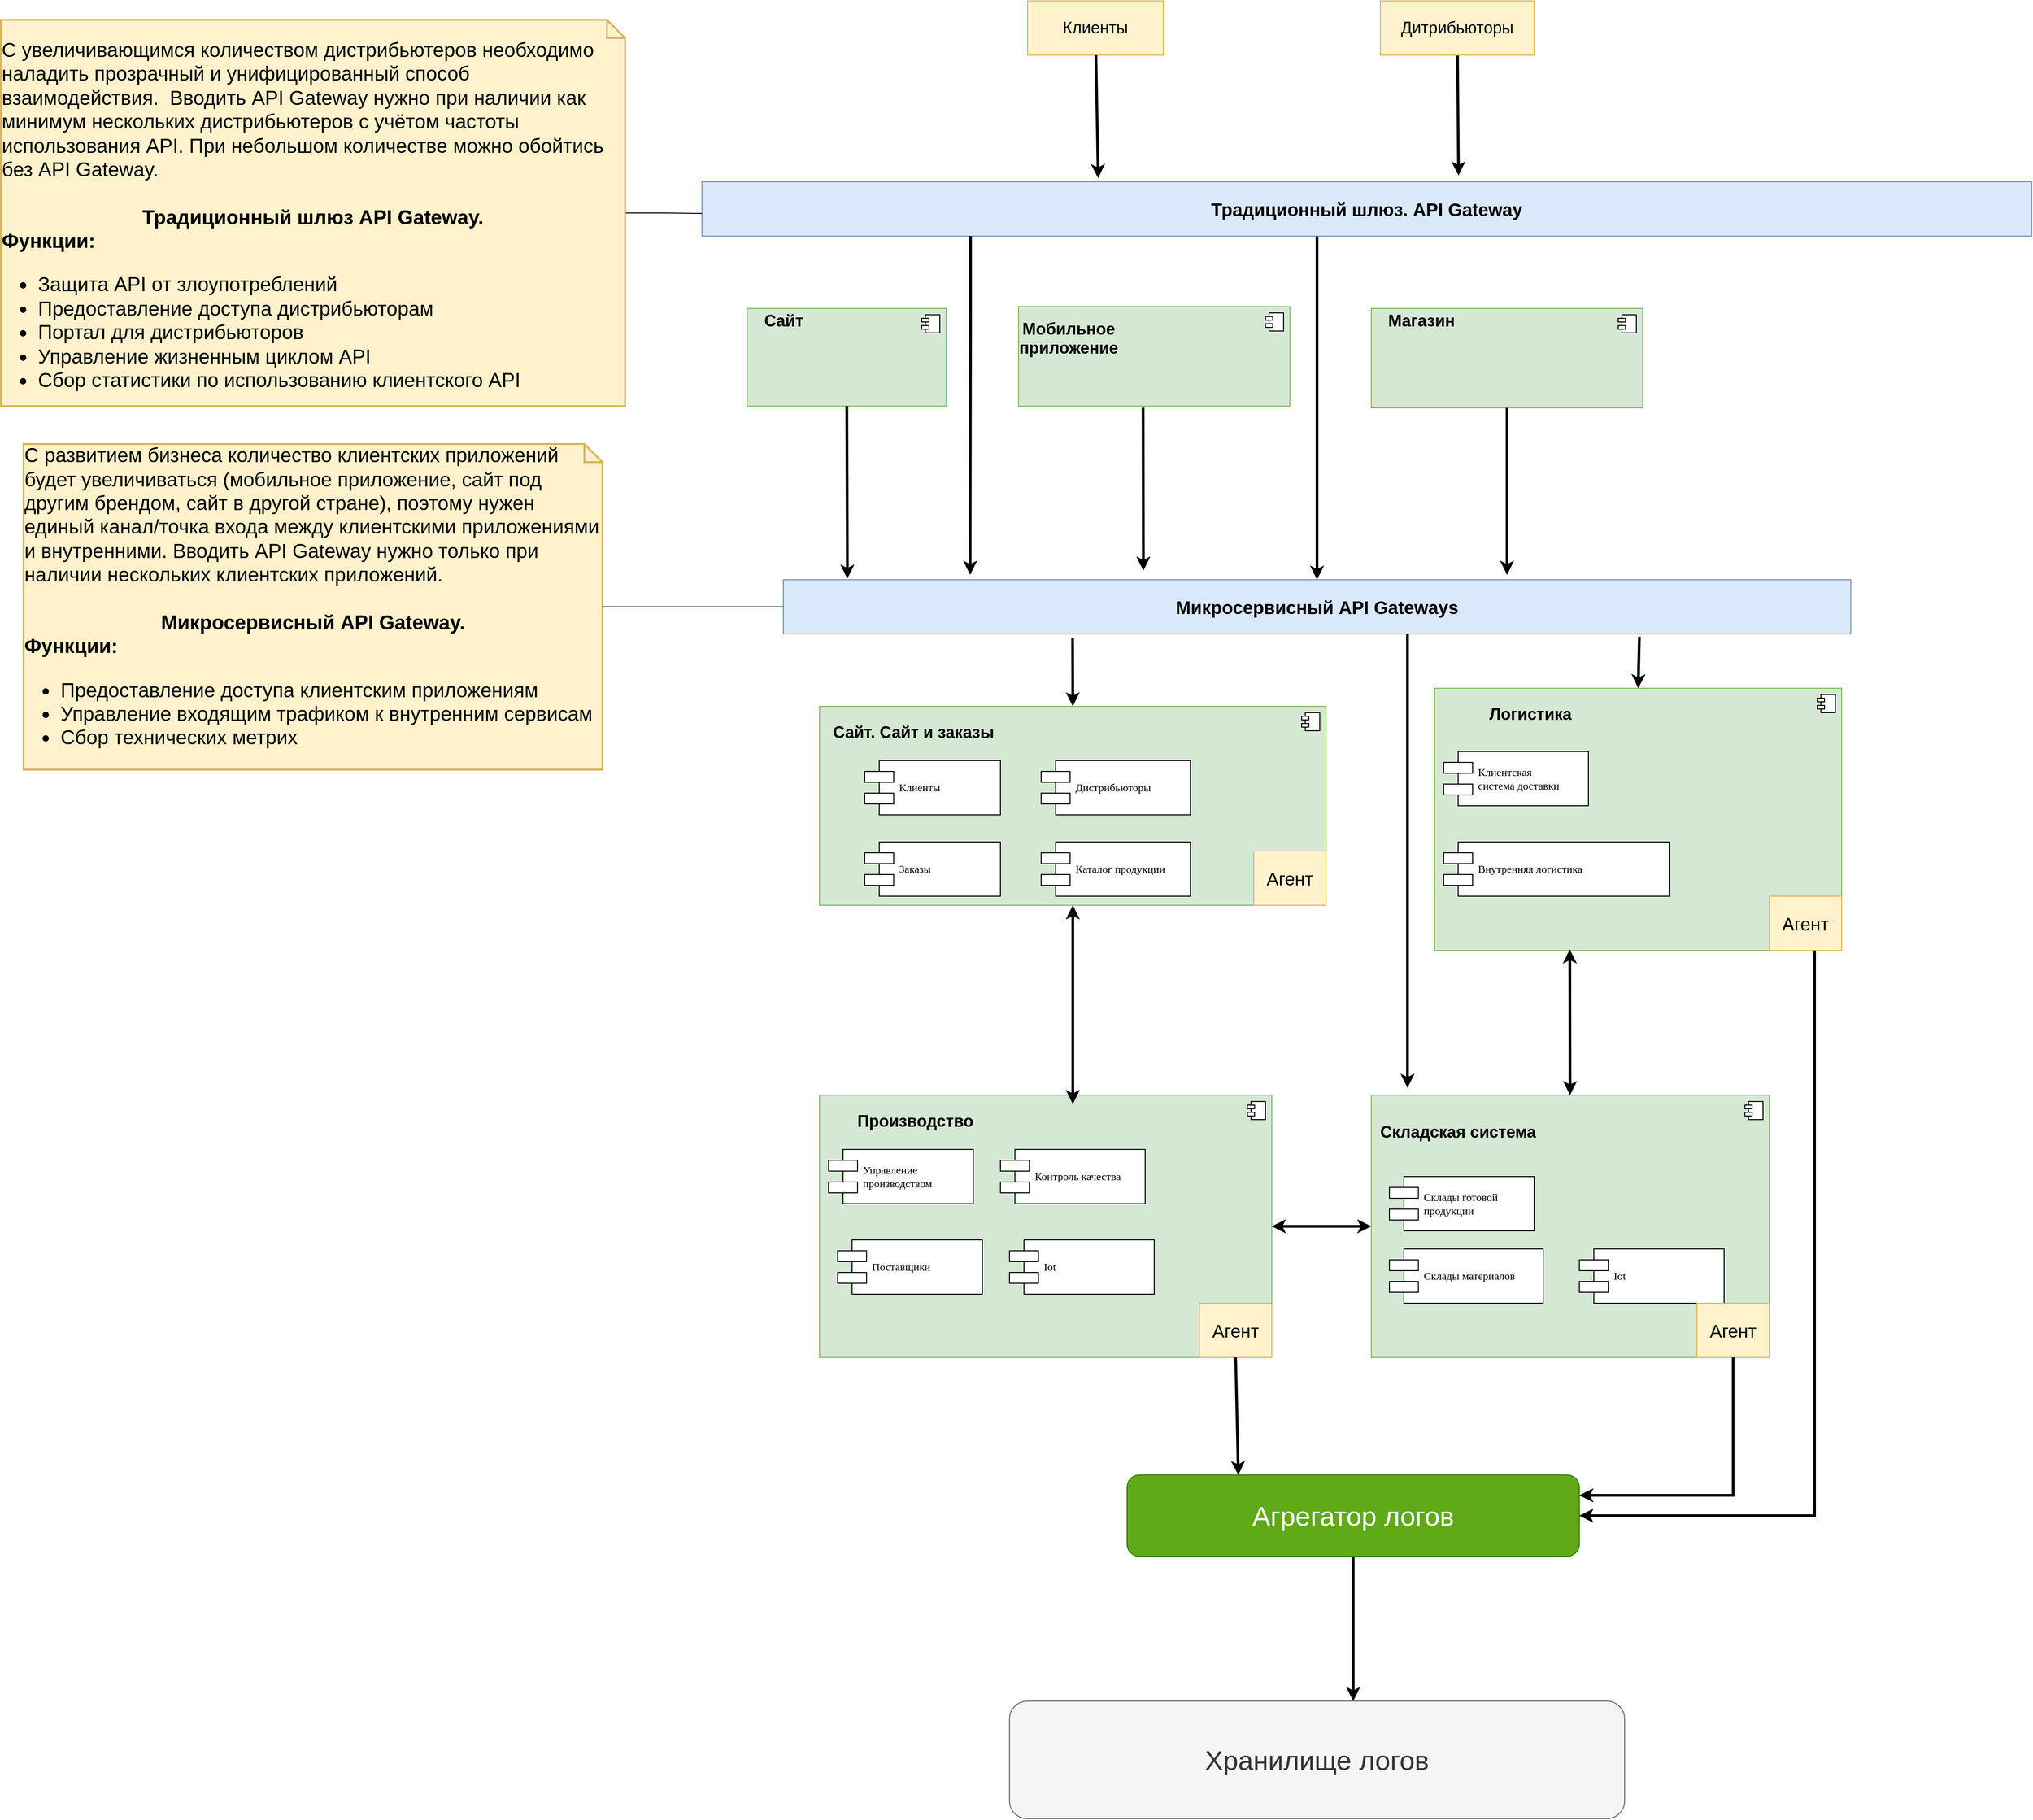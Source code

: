 <mxfile version="22.1.11" type="github">
  <diagram name="Page-1" id="5f0bae14-7c28-e335-631c-24af17079c00">
    <mxGraphModel dx="3968" dy="2410" grid="1" gridSize="10" guides="1" tooltips="1" connect="1" arrows="1" fold="1" page="1" pageScale="1" pageWidth="1100" pageHeight="850" background="none" math="0" shadow="0">
      <root>
        <mxCell id="0" />
        <mxCell id="1" parent="0" />
        <mxCell id="rUWtXKaS8bk8jJ0bzjvu-16" value="" style="group" parent="1" vertex="1" connectable="0">
          <mxGeometry x="-80" y="160" width="220" height="108" as="geometry" />
        </mxCell>
        <mxCell id="rUWtXKaS8bk8jJ0bzjvu-2" value="&lt;div style=&quot;font-size: 14px;&quot;&gt;&lt;div style=&quot;border-color: var(--border-color);&quot;&gt;&lt;br&gt;&lt;/div&gt;&lt;/div&gt;" style="html=1;dropTarget=0;whiteSpace=wrap;fillColor=#d5e8d4;strokeColor=#82b366;align=left;" parent="rUWtXKaS8bk8jJ0bzjvu-16" vertex="1">
          <mxGeometry width="220" height="108" as="geometry" />
        </mxCell>
        <mxCell id="rUWtXKaS8bk8jJ0bzjvu-3" value="" style="shape=module;jettyWidth=8;jettyHeight=4;" parent="rUWtXKaS8bk8jJ0bzjvu-2" vertex="1">
          <mxGeometry x="1" width="20" height="20" relative="1" as="geometry">
            <mxPoint x="-27" y="7" as="offset" />
          </mxGeometry>
        </mxCell>
        <mxCell id="rUWtXKaS8bk8jJ0bzjvu-14" value="&lt;font style=&quot;font-size: 18px;&quot;&gt;&lt;b&gt;Сайт&lt;/b&gt;&lt;/font&gt;" style="text;html=1;strokeColor=none;fillColor=none;align=center;verticalAlign=middle;whiteSpace=wrap;rounded=0;" parent="rUWtXKaS8bk8jJ0bzjvu-16" vertex="1">
          <mxGeometry x="3.1" y="4.698" width="75.472" height="18.782" as="geometry" />
        </mxCell>
        <mxCell id="rUWtXKaS8bk8jJ0bzjvu-28" value="&lt;font style=&quot;font-size: 18px;&quot;&gt;Клиенты&lt;/font&gt;" style="rounded=0;whiteSpace=wrap;html=1;fillColor=#fff2cc;strokeColor=#d6b656;" parent="1" vertex="1">
          <mxGeometry x="230" y="-180" width="150" height="60" as="geometry" />
        </mxCell>
        <mxCell id="rUWtXKaS8bk8jJ0bzjvu-67" style="rounded=0;orthogonalLoop=1;jettySize=auto;html=1;strokeWidth=3;entryX=0.569;entryY=-0.114;entryDx=0;entryDy=0;entryPerimeter=0;" parent="1" source="rUWtXKaS8bk8jJ0bzjvu-29" target="rUWtXKaS8bk8jJ0bzjvu-30" edge="1">
          <mxGeometry relative="1" as="geometry" />
        </mxCell>
        <mxCell id="rUWtXKaS8bk8jJ0bzjvu-29" value="&lt;font style=&quot;font-size: 18px;&quot;&gt;Дитрибьюторы&lt;/font&gt;" style="rounded=0;whiteSpace=wrap;html=1;fillColor=#fff2cc;strokeColor=#d6b656;" parent="1" vertex="1">
          <mxGeometry x="620" y="-180" width="170" height="60" as="geometry" />
        </mxCell>
        <mxCell id="G6GZBUxv1S8w3-nPyDNg-26" style="edgeStyle=orthogonalEdgeStyle;rounded=0;orthogonalLoop=1;jettySize=auto;html=1;strokeWidth=3;" parent="1" source="rUWtXKaS8bk8jJ0bzjvu-30" target="rUWtXKaS8bk8jJ0bzjvu-31" edge="1">
          <mxGeometry relative="1" as="geometry">
            <Array as="points">
              <mxPoint x="550" y="170" />
              <mxPoint x="550" y="170" />
            </Array>
          </mxGeometry>
        </mxCell>
        <mxCell id="rUWtXKaS8bk8jJ0bzjvu-30" value="&lt;font style=&quot;font-size: 20px;&quot;&gt;&lt;b&gt;Традиционный шлюз. API Gateway&lt;/b&gt;&lt;/font&gt;" style="rounded=0;whiteSpace=wrap;html=1;fillColor=#dae8fc;strokeColor=#6c8ebf;" parent="1" vertex="1">
          <mxGeometry x="-130" y="20" width="1470" height="60" as="geometry" />
        </mxCell>
        <mxCell id="rUWtXKaS8bk8jJ0bzjvu-73" style="rounded=0;orthogonalLoop=1;jettySize=auto;html=1;entryX=0.5;entryY=0;entryDx=0;entryDy=0;exitX=0.802;exitY=1.052;exitDx=0;exitDy=0;exitPerimeter=0;strokeWidth=3;" parent="1" source="rUWtXKaS8bk8jJ0bzjvu-31" target="rUWtXKaS8bk8jJ0bzjvu-7" edge="1">
          <mxGeometry relative="1" as="geometry">
            <mxPoint x="900" y="510" as="sourcePoint" />
          </mxGeometry>
        </mxCell>
        <mxCell id="G6GZBUxv1S8w3-nPyDNg-12" style="rounded=0;orthogonalLoop=1;jettySize=auto;html=1;exitX=0.271;exitY=1.076;exitDx=0;exitDy=0;exitPerimeter=0;strokeWidth=3;" parent="1" source="rUWtXKaS8bk8jJ0bzjvu-31" edge="1">
          <mxGeometry relative="1" as="geometry">
            <mxPoint x="280" y="600" as="targetPoint" />
          </mxGeometry>
        </mxCell>
        <mxCell id="rUWtXKaS8bk8jJ0bzjvu-31" value="&lt;font style=&quot;font-size: 20px;&quot;&gt;&lt;b&gt;Микросервисный API Gateways&lt;/b&gt;&lt;/font&gt;" style="rounded=0;whiteSpace=wrap;html=1;fillColor=#dae8fc;strokeColor=#6c8ebf;" parent="1" vertex="1">
          <mxGeometry x="-40" y="460" width="1180" height="60" as="geometry" />
        </mxCell>
        <mxCell id="rUWtXKaS8bk8jJ0bzjvu-50" value="" style="group" parent="1" vertex="1" connectable="0">
          <mxGeometry y="1030" width="500" height="290" as="geometry" />
        </mxCell>
        <mxCell id="rUWtXKaS8bk8jJ0bzjvu-5" value="" style="html=1;dropTarget=0;whiteSpace=wrap;fillColor=#d5e8d4;strokeColor=#82b366;align=left;" parent="rUWtXKaS8bk8jJ0bzjvu-50" vertex="1">
          <mxGeometry width="500" height="290" as="geometry" />
        </mxCell>
        <mxCell id="rUWtXKaS8bk8jJ0bzjvu-6" value="" style="shape=module;jettyWidth=8;jettyHeight=4;" parent="rUWtXKaS8bk8jJ0bzjvu-5" vertex="1">
          <mxGeometry x="1" width="20" height="20" relative="1" as="geometry">
            <mxPoint x="-27" y="7" as="offset" />
          </mxGeometry>
        </mxCell>
        <mxCell id="rUWtXKaS8bk8jJ0bzjvu-40" value="Управление &lt;br&gt;производством&amp;nbsp;" style="shape=component;align=left;spacingLeft=36;rounded=0;shadow=0;comic=0;labelBackgroundColor=none;strokeWidth=1;fontFamily=Verdana;fontSize=12;html=1;" parent="rUWtXKaS8bk8jJ0bzjvu-50" vertex="1">
          <mxGeometry x="10" y="60" width="160" height="60" as="geometry" />
        </mxCell>
        <mxCell id="rUWtXKaS8bk8jJ0bzjvu-41" value="Контроль качества" style="shape=component;align=left;spacingLeft=36;rounded=0;shadow=0;comic=0;labelBackgroundColor=none;strokeWidth=1;fontFamily=Verdana;fontSize=12;html=1;" parent="rUWtXKaS8bk8jJ0bzjvu-50" vertex="1">
          <mxGeometry x="200" y="60" width="160" height="60" as="geometry" />
        </mxCell>
        <mxCell id="rUWtXKaS8bk8jJ0bzjvu-42" value="Поставщики" style="shape=component;align=left;spacingLeft=36;rounded=0;shadow=0;comic=0;labelBackgroundColor=none;strokeWidth=1;fontFamily=Verdana;fontSize=12;html=1;" parent="rUWtXKaS8bk8jJ0bzjvu-50" vertex="1">
          <mxGeometry x="20" y="160" width="160" height="60" as="geometry" />
        </mxCell>
        <mxCell id="rUWtXKaS8bk8jJ0bzjvu-43" value="Iot" style="shape=component;align=left;spacingLeft=36;rounded=0;shadow=0;comic=0;labelBackgroundColor=none;strokeWidth=1;fontFamily=Verdana;fontSize=12;html=1;" parent="rUWtXKaS8bk8jJ0bzjvu-50" vertex="1">
          <mxGeometry x="210" y="160" width="160" height="60" as="geometry" />
        </mxCell>
        <mxCell id="rUWtXKaS8bk8jJ0bzjvu-49" value="&lt;span style=&quot;font-size: 18px;&quot;&gt;&lt;b&gt;Производство&lt;/b&gt;&lt;/span&gt;" style="text;html=1;strokeColor=none;fillColor=none;align=center;verticalAlign=middle;whiteSpace=wrap;rounded=0;" parent="rUWtXKaS8bk8jJ0bzjvu-50" vertex="1">
          <mxGeometry x="10" y="10" width="192.11" height="38.26" as="geometry" />
        </mxCell>
        <mxCell id="eMT-erZQnIFqKU0cxs2n-47" value="&lt;font style=&quot;font-size: 20px;&quot;&gt;Агент&lt;/font&gt;" style="rounded=0;whiteSpace=wrap;html=1;fillColor=#fff2cc;strokeColor=#d6b656;" vertex="1" parent="rUWtXKaS8bk8jJ0bzjvu-50">
          <mxGeometry x="420" y="230" width="80" height="60" as="geometry" />
        </mxCell>
        <mxCell id="rUWtXKaS8bk8jJ0bzjvu-55" value="" style="group" parent="1" vertex="1" connectable="0">
          <mxGeometry x="610" y="1030" width="440" height="290" as="geometry" />
        </mxCell>
        <mxCell id="rUWtXKaS8bk8jJ0bzjvu-9" value="&lt;div style=&quot;font-size: 14px;&quot;&gt;&lt;div style=&quot;border-color: var(--border-color);&quot;&gt;&lt;div style=&quot;border-color: var(--border-color);&quot;&gt;&lt;br&gt;&lt;/div&gt;&lt;/div&gt;&lt;/div&gt;" style="html=1;dropTarget=0;whiteSpace=wrap;fillColor=#d5e8d4;strokeColor=#82b366;align=left;" parent="rUWtXKaS8bk8jJ0bzjvu-55" vertex="1">
          <mxGeometry width="440" height="290" as="geometry" />
        </mxCell>
        <mxCell id="rUWtXKaS8bk8jJ0bzjvu-10" value="" style="shape=module;jettyWidth=8;jettyHeight=4;" parent="rUWtXKaS8bk8jJ0bzjvu-9" vertex="1">
          <mxGeometry x="1" width="20" height="20" relative="1" as="geometry">
            <mxPoint x="-27" y="7" as="offset" />
          </mxGeometry>
        </mxCell>
        <mxCell id="rUWtXKaS8bk8jJ0bzjvu-44" value="Склады готовой&amp;nbsp;&lt;br&gt;продукции" style="shape=component;align=left;spacingLeft=36;rounded=0;shadow=0;comic=0;labelBackgroundColor=none;strokeWidth=1;fontFamily=Verdana;fontSize=12;html=1;" parent="rUWtXKaS8bk8jJ0bzjvu-55" vertex="1">
          <mxGeometry x="20" y="90" width="160" height="60" as="geometry" />
        </mxCell>
        <mxCell id="rUWtXKaS8bk8jJ0bzjvu-46" value="&lt;font style=&quot;font-size: 18px;&quot;&gt;&lt;b&gt;Складская система&lt;/b&gt;&lt;/font&gt;" style="text;html=1;strokeColor=none;fillColor=none;align=center;verticalAlign=middle;whiteSpace=wrap;rounded=0;" parent="rUWtXKaS8bk8jJ0bzjvu-55" vertex="1">
          <mxGeometry y="21.74" width="192.11" height="38.26" as="geometry" />
        </mxCell>
        <mxCell id="rUWtXKaS8bk8jJ0bzjvu-47" value="Склады материалов" style="shape=component;align=left;spacingLeft=36;rounded=0;shadow=0;comic=0;labelBackgroundColor=none;strokeWidth=1;fontFamily=Verdana;fontSize=12;html=1;" parent="rUWtXKaS8bk8jJ0bzjvu-55" vertex="1">
          <mxGeometry x="20" y="170" width="170" height="60" as="geometry" />
        </mxCell>
        <mxCell id="rUWtXKaS8bk8jJ0bzjvu-51" value="Iot" style="shape=component;align=left;spacingLeft=36;rounded=0;shadow=0;comic=0;labelBackgroundColor=none;strokeWidth=1;fontFamily=Verdana;fontSize=12;html=1;" parent="rUWtXKaS8bk8jJ0bzjvu-55" vertex="1">
          <mxGeometry x="230" y="170" width="160" height="60" as="geometry" />
        </mxCell>
        <mxCell id="eMT-erZQnIFqKU0cxs2n-22" value="&lt;font style=&quot;font-size: 20px;&quot;&gt;Агент&lt;/font&gt;" style="rounded=0;whiteSpace=wrap;html=1;fillColor=#fff2cc;strokeColor=#d6b656;" vertex="1" parent="rUWtXKaS8bk8jJ0bzjvu-55">
          <mxGeometry x="360" y="230" width="80" height="60" as="geometry" />
        </mxCell>
        <mxCell id="rUWtXKaS8bk8jJ0bzjvu-56" value="" style="group" parent="1" vertex="1" connectable="0">
          <mxGeometry x="680" y="580" width="460" height="290" as="geometry" />
        </mxCell>
        <mxCell id="rUWtXKaS8bk8jJ0bzjvu-7" value="&lt;div style=&quot;font-size: 14px;&quot;&gt;&lt;div style=&quot;border-color: var(--border-color);&quot;&gt;&lt;div style=&quot;border-color: var(--border-color);&quot;&gt;&lt;div style=&quot;border-color: var(--border-color);&quot;&gt;&lt;br&gt;&lt;/div&gt;&lt;/div&gt;&lt;/div&gt;&lt;/div&gt;" style="html=1;dropTarget=0;whiteSpace=wrap;fillColor=#d5e8d4;strokeColor=#82b366;align=left;" parent="rUWtXKaS8bk8jJ0bzjvu-56" vertex="1">
          <mxGeometry width="450" height="290" as="geometry" />
        </mxCell>
        <mxCell id="rUWtXKaS8bk8jJ0bzjvu-8" value="" style="shape=module;jettyWidth=8;jettyHeight=4;" parent="rUWtXKaS8bk8jJ0bzjvu-7" vertex="1">
          <mxGeometry x="1" width="20" height="20" relative="1" as="geometry">
            <mxPoint x="-27" y="7" as="offset" />
          </mxGeometry>
        </mxCell>
        <mxCell id="rUWtXKaS8bk8jJ0bzjvu-52" value="&lt;font style=&quot;font-size: 18px;&quot;&gt;&lt;b&gt;Логистика&lt;/b&gt;&lt;/font&gt;" style="text;html=1;strokeColor=none;fillColor=none;align=center;verticalAlign=middle;whiteSpace=wrap;rounded=0;" parent="rUWtXKaS8bk8jJ0bzjvu-56" vertex="1">
          <mxGeometry x="10" y="10" width="192.11" height="38.26" as="geometry" />
        </mxCell>
        <mxCell id="rUWtXKaS8bk8jJ0bzjvu-53" value="Клиентская &lt;br&gt;система доставки" style="shape=component;align=left;spacingLeft=36;rounded=0;shadow=0;comic=0;labelBackgroundColor=none;strokeWidth=1;fontFamily=Verdana;fontSize=12;html=1;" parent="rUWtXKaS8bk8jJ0bzjvu-56" vertex="1">
          <mxGeometry x="10" y="70" width="160" height="60" as="geometry" />
        </mxCell>
        <mxCell id="rUWtXKaS8bk8jJ0bzjvu-54" value="Внутренняя логистика" style="shape=component;align=left;spacingLeft=36;rounded=0;shadow=0;comic=0;labelBackgroundColor=none;strokeWidth=1;fontFamily=Verdana;fontSize=12;html=1;" parent="rUWtXKaS8bk8jJ0bzjvu-56" vertex="1">
          <mxGeometry x="10" y="170" width="250" height="60" as="geometry" />
        </mxCell>
        <mxCell id="eMT-erZQnIFqKU0cxs2n-13" value="&lt;font style=&quot;font-size: 20px;&quot;&gt;Агент&lt;/font&gt;" style="rounded=0;whiteSpace=wrap;html=1;fillColor=#fff2cc;strokeColor=#d6b656;" vertex="1" parent="rUWtXKaS8bk8jJ0bzjvu-56">
          <mxGeometry x="370" y="230" width="80" height="60" as="geometry" />
        </mxCell>
        <mxCell id="rUWtXKaS8bk8jJ0bzjvu-60" style="edgeStyle=orthogonalEdgeStyle;rounded=0;orthogonalLoop=1;jettySize=auto;html=1;endArrow=none;endFill=0;" parent="1" source="rUWtXKaS8bk8jJ0bzjvu-59" edge="1">
          <mxGeometry relative="1" as="geometry">
            <mxPoint x="-130" y="55" as="targetPoint" />
            <Array as="points">
              <mxPoint x="-170" y="55" />
              <mxPoint x="-170" y="55" />
            </Array>
          </mxGeometry>
        </mxCell>
        <mxCell id="rUWtXKaS8bk8jJ0bzjvu-59" value="&lt;div style=&quot;text-align: left;&quot;&gt;&lt;span style=&quot;font-size: 22px;&quot;&gt;&lt;br&gt;&lt;/span&gt;&lt;/div&gt;&lt;font color=&quot;#000000&quot; style=&quot;font-size: 22px;&quot;&gt;&lt;div style=&quot;text-align: left;&quot;&gt;&lt;span style=&quot;background-color: initial;&quot;&gt;С увеличивающимся количеством дистрибьютеров необходимо наладить прозрачный и унифицированный способ взаимодействия.&amp;nbsp; Вводить API Gateway нужно при наличии как минимум нескольких дистрибьютеров c учётом частоты использования API. При небольшом количестве можно обойтись без API Gateway.&amp;nbsp;&lt;/span&gt;&lt;/div&gt;&lt;b&gt;&lt;br&gt;Традиционный шлюз API Gateway.&lt;/b&gt;&lt;br&gt;&lt;div style=&quot;font-weight: bold; text-align: left;&quot;&gt;&lt;b style=&quot;background-color: initial;&quot;&gt;Функции:&amp;nbsp;&lt;/b&gt;&lt;/div&gt;&lt;div style=&quot;text-align: left;&quot;&gt;&lt;ul style=&quot;&quot;&gt;&lt;li style=&quot;border-color: var(--border-color);&quot;&gt;Защита API от злоупотреблений&amp;nbsp;&lt;/li&gt;&lt;li style=&quot;&quot;&gt;&lt;span style=&quot;background-color: initial;&quot;&gt;Предоставление доступа дистрибьюторам&lt;/span&gt;&lt;/li&gt;&lt;li style=&quot;&quot;&gt;Портал для дистрибьюторов&lt;/li&gt;&lt;li style=&quot;&quot;&gt;Управление жизненным циклом API&lt;/li&gt;&lt;li style=&quot;&quot;&gt;&lt;span style=&quot;background-color: initial;&quot;&gt;Сбор статистики по использованию клиентского API&lt;/span&gt;&lt;/li&gt;&lt;/ul&gt;&lt;/div&gt;&lt;/font&gt;" style="shape=note;strokeWidth=2;fontSize=14;size=20;whiteSpace=wrap;html=1;fillColor=#FFF2CC;strokeColor=#d6b656;" parent="1" vertex="1">
          <mxGeometry x="-905" y="-159" width="690" height="427" as="geometry" />
        </mxCell>
        <mxCell id="rUWtXKaS8bk8jJ0bzjvu-63" style="rounded=0;orthogonalLoop=1;jettySize=auto;html=1;endArrow=classic;endFill=1;startArrow=classic;startFill=1;strokeWidth=3;entryX=0.332;entryY=0.996;entryDx=0;entryDy=0;entryPerimeter=0;" parent="1" source="rUWtXKaS8bk8jJ0bzjvu-9" target="rUWtXKaS8bk8jJ0bzjvu-7" edge="1">
          <mxGeometry relative="1" as="geometry">
            <mxPoint x="840" y="880" as="targetPoint" />
          </mxGeometry>
        </mxCell>
        <mxCell id="rUWtXKaS8bk8jJ0bzjvu-65" style="rounded=0;orthogonalLoop=1;jettySize=auto;html=1;entryX=0;entryY=0.5;entryDx=0;entryDy=0;endArrow=none;endFill=0;" parent="1" source="rUWtXKaS8bk8jJ0bzjvu-64" target="rUWtXKaS8bk8jJ0bzjvu-31" edge="1">
          <mxGeometry relative="1" as="geometry" />
        </mxCell>
        <mxCell id="rUWtXKaS8bk8jJ0bzjvu-64" value="&lt;div style=&quot;text-align: left;&quot;&gt;&lt;span style=&quot;font-size: 22px; background-color: initial;&quot;&gt;С развитием бизнеса количество клиентских приложений будет увеличиваться (мобильное приложение, сайт под другим брендом, сайт в другой стране), поэтому нужен единый канал/точка входа между клиентскими приложениями и внутренними.&lt;/span&gt;&lt;b style=&quot;font-size: 22px; background-color: initial;&quot;&gt;&amp;nbsp;&lt;/b&gt;&lt;span style=&quot;font-size: 22px; background-color: initial;&quot;&gt;Вводить API Gateway нужно только при наличии нескольких клиентских приложений.&amp;nbsp; &lt;/span&gt;&lt;b style=&quot;font-size: 22px; background-color: initial;&quot;&gt;&amp;nbsp; &amp;nbsp;&lt;/b&gt;&lt;/div&gt;&lt;font color=&quot;#000000&quot; style=&quot;font-size: 22px;&quot;&gt;&lt;b&gt;&lt;br&gt;Микросервисный API Gateway.&lt;/b&gt;&lt;br&gt;&lt;div style=&quot;font-weight: bold; text-align: left;&quot;&gt;&lt;b style=&quot;background-color: initial;&quot;&gt;Функции:&amp;nbsp;&lt;/b&gt;&lt;/div&gt;&lt;div style=&quot;text-align: left;&quot;&gt;&lt;ul style=&quot;&quot;&gt;&lt;li style=&quot;&quot;&gt;&lt;span style=&quot;background-color: initial;&quot;&gt;Предоставление доступа клиентским приложениям&lt;/span&gt;&lt;/li&gt;&lt;li style=&quot;&quot;&gt;Управление входящим трафиком к внутренним сервисам&lt;/li&gt;&lt;li style=&quot;&quot;&gt;Сбор технических метрих&amp;nbsp;&lt;/li&gt;&lt;/ul&gt;&lt;/div&gt;&lt;/font&gt;" style="shape=note;strokeWidth=2;fontSize=14;size=20;whiteSpace=wrap;html=1;fillColor=#FFF2CC;strokeColor=#d6b656;" parent="1" vertex="1">
          <mxGeometry x="-880" y="310" width="640" height="360" as="geometry" />
        </mxCell>
        <mxCell id="rUWtXKaS8bk8jJ0bzjvu-66" style="rounded=0;orthogonalLoop=1;jettySize=auto;html=1;entryX=0.298;entryY=-0.067;entryDx=0;entryDy=0;entryPerimeter=0;strokeWidth=3;" parent="1" source="rUWtXKaS8bk8jJ0bzjvu-28" target="rUWtXKaS8bk8jJ0bzjvu-30" edge="1">
          <mxGeometry relative="1" as="geometry" />
        </mxCell>
        <mxCell id="rUWtXKaS8bk8jJ0bzjvu-70" style="rounded=0;orthogonalLoop=1;jettySize=auto;html=1;entryX=0.06;entryY=-0.019;entryDx=0;entryDy=0;entryPerimeter=0;strokeWidth=3;" parent="1" source="rUWtXKaS8bk8jJ0bzjvu-2" target="rUWtXKaS8bk8jJ0bzjvu-31" edge="1">
          <mxGeometry relative="1" as="geometry" />
        </mxCell>
        <mxCell id="rUWtXKaS8bk8jJ0bzjvu-72" style="edgeStyle=orthogonalEdgeStyle;rounded=0;orthogonalLoop=1;jettySize=auto;html=1;strokeWidth=3;exitX=1;exitY=0.5;exitDx=0;exitDy=0;startArrow=classic;startFill=1;" parent="1" source="rUWtXKaS8bk8jJ0bzjvu-5" target="rUWtXKaS8bk8jJ0bzjvu-9" edge="1">
          <mxGeometry relative="1" as="geometry">
            <Array as="points" />
          </mxGeometry>
        </mxCell>
        <mxCell id="G6GZBUxv1S8w3-nPyDNg-3" value="" style="group;fillColor=#fff2cc;strokeColor=#d6b656;" parent="1" vertex="1" connectable="0">
          <mxGeometry y="600" width="560" height="220" as="geometry" />
        </mxCell>
        <mxCell id="G6GZBUxv1S8w3-nPyDNg-4" value="&lt;div style=&quot;font-size: 14px;&quot;&gt;&lt;div style=&quot;border-color: var(--border-color);&quot;&gt;&lt;br&gt;&lt;/div&gt;&lt;/div&gt;" style="html=1;dropTarget=0;whiteSpace=wrap;fillColor=#d5e8d4;strokeColor=#82b366;align=left;" parent="G6GZBUxv1S8w3-nPyDNg-3" vertex="1">
          <mxGeometry width="560" height="220" as="geometry" />
        </mxCell>
        <mxCell id="G6GZBUxv1S8w3-nPyDNg-5" value="" style="shape=module;jettyWidth=8;jettyHeight=4;" parent="G6GZBUxv1S8w3-nPyDNg-4" vertex="1">
          <mxGeometry x="1" width="20" height="20" relative="1" as="geometry">
            <mxPoint x="-27" y="7" as="offset" />
          </mxGeometry>
        </mxCell>
        <mxCell id="G6GZBUxv1S8w3-nPyDNg-6" value="&lt;font style=&quot;font-size: 18px;&quot;&gt;&lt;b&gt;Сайт. Сайт и заказы&lt;/b&gt;&lt;/font&gt;" style="text;html=1;strokeColor=none;fillColor=none;align=center;verticalAlign=middle;whiteSpace=wrap;rounded=0;" parent="G6GZBUxv1S8w3-nPyDNg-3" vertex="1">
          <mxGeometry x="7.89" y="9.57" width="192.11" height="38.26" as="geometry" />
        </mxCell>
        <mxCell id="G6GZBUxv1S8w3-nPyDNg-7" value="Клиенты" style="shape=component;align=left;spacingLeft=36;rounded=0;shadow=0;comic=0;labelBackgroundColor=none;strokeWidth=1;fontFamily=Verdana;fontSize=12;html=1;" parent="G6GZBUxv1S8w3-nPyDNg-3" vertex="1">
          <mxGeometry x="50" y="60" width="150" height="60" as="geometry" />
        </mxCell>
        <mxCell id="G6GZBUxv1S8w3-nPyDNg-8" value="Заказы" style="shape=component;align=left;spacingLeft=36;rounded=0;shadow=0;comic=0;labelBackgroundColor=none;strokeWidth=1;fontFamily=Verdana;fontSize=12;html=1;" parent="G6GZBUxv1S8w3-nPyDNg-3" vertex="1">
          <mxGeometry x="50" y="150" width="150" height="60" as="geometry" />
        </mxCell>
        <mxCell id="G6GZBUxv1S8w3-nPyDNg-9" value="Дистрибьюторы" style="shape=component;align=left;spacingLeft=36;rounded=0;shadow=0;comic=0;labelBackgroundColor=none;strokeWidth=1;fontFamily=Verdana;fontSize=12;html=1;" parent="G6GZBUxv1S8w3-nPyDNg-3" vertex="1">
          <mxGeometry x="245" y="60" width="165" height="60" as="geometry" />
        </mxCell>
        <mxCell id="G6GZBUxv1S8w3-nPyDNg-10" value="Каталог продукции" style="shape=component;align=left;spacingLeft=36;rounded=0;shadow=0;comic=0;labelBackgroundColor=none;strokeWidth=1;fontFamily=Verdana;fontSize=12;html=1;" parent="G6GZBUxv1S8w3-nPyDNg-3" vertex="1">
          <mxGeometry x="245" y="150" width="165" height="60" as="geometry" />
        </mxCell>
        <mxCell id="eMT-erZQnIFqKU0cxs2n-3" value="&lt;font style=&quot;font-size: 20px;&quot;&gt;Агент&lt;/font&gt;" style="rounded=0;whiteSpace=wrap;html=1;fillColor=#fff2cc;strokeColor=#d6b656;" vertex="1" parent="G6GZBUxv1S8w3-nPyDNg-3">
          <mxGeometry x="480" y="160" width="80" height="60" as="geometry" />
        </mxCell>
        <mxCell id="G6GZBUxv1S8w3-nPyDNg-11" style="edgeStyle=orthogonalEdgeStyle;rounded=0;orthogonalLoop=1;jettySize=auto;html=1;entryX=0.56;entryY=0.034;entryDx=0;entryDy=0;entryPerimeter=0;strokeWidth=3;startArrow=classic;startFill=1;exitX=0.5;exitY=1;exitDx=0;exitDy=0;" parent="1" source="G6GZBUxv1S8w3-nPyDNg-4" target="rUWtXKaS8bk8jJ0bzjvu-5" edge="1">
          <mxGeometry relative="1" as="geometry" />
        </mxCell>
        <mxCell id="G6GZBUxv1S8w3-nPyDNg-13" value="" style="group" parent="1" vertex="1" connectable="0">
          <mxGeometry x="220" y="158" width="300" height="110" as="geometry" />
        </mxCell>
        <mxCell id="G6GZBUxv1S8w3-nPyDNg-14" value="&lt;div style=&quot;font-size: 14px;&quot;&gt;&lt;div style=&quot;border-color: var(--border-color);&quot;&gt;&lt;br&gt;&lt;/div&gt;&lt;/div&gt;" style="html=1;dropTarget=0;whiteSpace=wrap;fillColor=#d5e8d4;strokeColor=#82b366;align=left;" parent="G6GZBUxv1S8w3-nPyDNg-13" vertex="1">
          <mxGeometry width="300" height="110" as="geometry" />
        </mxCell>
        <mxCell id="G6GZBUxv1S8w3-nPyDNg-15" value="" style="shape=module;jettyWidth=8;jettyHeight=4;" parent="G6GZBUxv1S8w3-nPyDNg-14" vertex="1">
          <mxGeometry x="1" width="20" height="20" relative="1" as="geometry">
            <mxPoint x="-27" y="7" as="offset" />
          </mxGeometry>
        </mxCell>
        <mxCell id="G6GZBUxv1S8w3-nPyDNg-16" value="&lt;font style=&quot;font-size: 18px;&quot;&gt;&lt;b&gt;&amp;nbsp;&lt;br&gt;&lt;br&gt;Мобильное приложение&lt;/b&gt;&lt;/font&gt;" style="text;html=1;strokeColor=none;fillColor=none;align=center;verticalAlign=middle;whiteSpace=wrap;rounded=0;" parent="G6GZBUxv1S8w3-nPyDNg-13" vertex="1">
          <mxGeometry x="4.227" y="4.785" width="102.916" height="19.13" as="geometry" />
        </mxCell>
        <mxCell id="G6GZBUxv1S8w3-nPyDNg-17" style="rounded=0;orthogonalLoop=1;jettySize=auto;html=1;strokeWidth=3;exitX=0.459;exitY=1.016;exitDx=0;exitDy=0;exitPerimeter=0;" parent="1" source="G6GZBUxv1S8w3-nPyDNg-14" edge="1">
          <mxGeometry relative="1" as="geometry">
            <mxPoint x="358" y="450" as="targetPoint" />
          </mxGeometry>
        </mxCell>
        <mxCell id="G6GZBUxv1S8w3-nPyDNg-20" value="" style="group" parent="1" vertex="1" connectable="0">
          <mxGeometry x="610" y="160" width="300" height="110" as="geometry" />
        </mxCell>
        <mxCell id="G6GZBUxv1S8w3-nPyDNg-21" value="&lt;div style=&quot;font-size: 14px;&quot;&gt;&lt;div style=&quot;border-color: var(--border-color);&quot;&gt;&lt;br&gt;&lt;/div&gt;&lt;/div&gt;" style="html=1;dropTarget=0;whiteSpace=wrap;fillColor=#d5e8d4;strokeColor=#82b366;align=left;" parent="G6GZBUxv1S8w3-nPyDNg-20" vertex="1">
          <mxGeometry width="300" height="110" as="geometry" />
        </mxCell>
        <mxCell id="G6GZBUxv1S8w3-nPyDNg-22" value="" style="shape=module;jettyWidth=8;jettyHeight=4;" parent="G6GZBUxv1S8w3-nPyDNg-21" vertex="1">
          <mxGeometry x="1" width="20" height="20" relative="1" as="geometry">
            <mxPoint x="-27" y="7" as="offset" />
          </mxGeometry>
        </mxCell>
        <mxCell id="G6GZBUxv1S8w3-nPyDNg-23" value="&lt;span style=&quot;font-size: 18px;&quot;&gt;&lt;b&gt;Магазин&lt;/b&gt;&lt;/span&gt;" style="text;html=1;strokeColor=none;fillColor=none;align=center;verticalAlign=middle;whiteSpace=wrap;rounded=0;" parent="G6GZBUxv1S8w3-nPyDNg-20" vertex="1">
          <mxGeometry x="4.227" y="4.785" width="102.916" height="19.13" as="geometry" />
        </mxCell>
        <mxCell id="G6GZBUxv1S8w3-nPyDNg-25" style="edgeStyle=orthogonalEdgeStyle;rounded=0;orthogonalLoop=1;jettySize=auto;html=1;entryX=0.678;entryY=-0.09;entryDx=0;entryDy=0;entryPerimeter=0;strokeWidth=3;" parent="1" source="G6GZBUxv1S8w3-nPyDNg-21" target="rUWtXKaS8bk8jJ0bzjvu-31" edge="1">
          <mxGeometry relative="1" as="geometry" />
        </mxCell>
        <mxCell id="G6GZBUxv1S8w3-nPyDNg-27" style="edgeStyle=orthogonalEdgeStyle;rounded=0;orthogonalLoop=1;jettySize=auto;html=1;entryX=0.175;entryY=-0.09;entryDx=0;entryDy=0;entryPerimeter=0;strokeWidth=3;" parent="1" source="rUWtXKaS8bk8jJ0bzjvu-30" target="rUWtXKaS8bk8jJ0bzjvu-31" edge="1">
          <mxGeometry relative="1" as="geometry">
            <Array as="points">
              <mxPoint x="167" y="160" />
              <mxPoint x="167" y="160" />
            </Array>
          </mxGeometry>
        </mxCell>
        <mxCell id="eMT-erZQnIFqKU0cxs2n-2" style="rounded=0;orthogonalLoop=1;jettySize=auto;html=1;entryX=0.1;entryY=-0.028;entryDx=0;entryDy=0;entryPerimeter=0;strokeWidth=3;" edge="1" parent="1">
          <mxGeometry relative="1" as="geometry">
            <mxPoint x="650" y="520" as="sourcePoint" />
            <mxPoint x="650" y="1021.88" as="targetPoint" />
          </mxGeometry>
        </mxCell>
        <mxCell id="eMT-erZQnIFqKU0cxs2n-50" style="edgeStyle=orthogonalEdgeStyle;rounded=0;orthogonalLoop=1;jettySize=auto;html=1;strokeWidth=3;" edge="1" parent="1" source="eMT-erZQnIFqKU0cxs2n-48" target="eMT-erZQnIFqKU0cxs2n-49">
          <mxGeometry relative="1" as="geometry">
            <Array as="points">
              <mxPoint x="590" y="1640" />
              <mxPoint x="590" y="1640" />
            </Array>
          </mxGeometry>
        </mxCell>
        <mxCell id="eMT-erZQnIFqKU0cxs2n-48" value="&lt;font style=&quot;font-size: 30px;&quot;&gt;Агрегатор логов&lt;/font&gt;" style="rounded=1;whiteSpace=wrap;html=1;fillColor=#60a917;strokeColor=#2D7600;fontColor=#ffffff;" vertex="1" parent="1">
          <mxGeometry x="340" y="1450" width="500" height="90" as="geometry" />
        </mxCell>
        <mxCell id="eMT-erZQnIFqKU0cxs2n-49" value="&lt;font style=&quot;font-size: 30px;&quot;&gt;Хранилище логов&lt;/font&gt;" style="rounded=1;whiteSpace=wrap;html=1;fillColor=#f5f5f5;strokeColor=#666666;fontColor=#333333;" vertex="1" parent="1">
          <mxGeometry x="210" y="1700" width="680" height="130" as="geometry" />
        </mxCell>
        <mxCell id="eMT-erZQnIFqKU0cxs2n-52" style="rounded=0;orthogonalLoop=1;jettySize=auto;html=1;entryX=0.25;entryY=0;entryDx=0;entryDy=0;exitX=0.5;exitY=1;exitDx=0;exitDy=0;strokeWidth=3;" edge="1" parent="1" source="eMT-erZQnIFqKU0cxs2n-47">
          <mxGeometry relative="1" as="geometry">
            <mxPoint x="458" y="1320" as="sourcePoint" />
            <mxPoint x="463" y="1450" as="targetPoint" />
          </mxGeometry>
        </mxCell>
        <mxCell id="eMT-erZQnIFqKU0cxs2n-53" style="edgeStyle=orthogonalEdgeStyle;rounded=0;orthogonalLoop=1;jettySize=auto;html=1;entryX=1;entryY=0.25;entryDx=0;entryDy=0;strokeWidth=3;" edge="1" parent="1" source="eMT-erZQnIFqKU0cxs2n-22" target="eMT-erZQnIFqKU0cxs2n-48">
          <mxGeometry relative="1" as="geometry">
            <Array as="points">
              <mxPoint x="1010" y="1473" />
            </Array>
          </mxGeometry>
        </mxCell>
        <mxCell id="eMT-erZQnIFqKU0cxs2n-54" style="edgeStyle=orthogonalEdgeStyle;rounded=0;orthogonalLoop=1;jettySize=auto;html=1;entryX=1;entryY=0.5;entryDx=0;entryDy=0;strokeWidth=3;" edge="1" parent="1" source="eMT-erZQnIFqKU0cxs2n-13" target="eMT-erZQnIFqKU0cxs2n-48">
          <mxGeometry relative="1" as="geometry">
            <Array as="points">
              <mxPoint x="1100" y="1495" />
            </Array>
          </mxGeometry>
        </mxCell>
      </root>
    </mxGraphModel>
  </diagram>
</mxfile>
